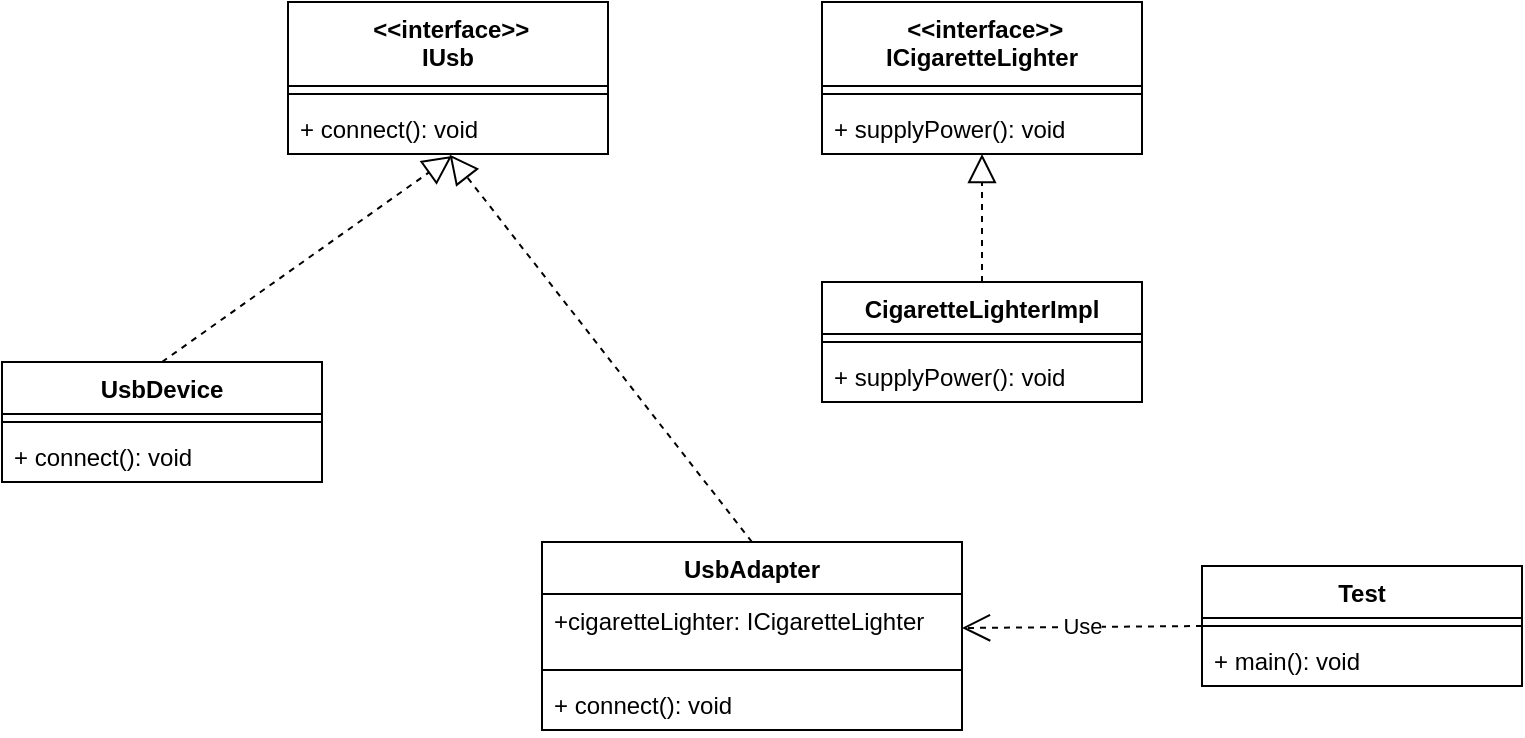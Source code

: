 <mxfile version="18.0.6" type="device"><diagram id="IIEdnrSU7hIq40afmaXQ" name="第 1 页"><mxGraphModel dx="1945" dy="628" grid="1" gridSize="10" guides="1" tooltips="1" connect="1" arrows="1" fold="1" page="1" pageScale="1" pageWidth="827" pageHeight="1169" math="0" shadow="0"><root><mxCell id="0"/><mxCell id="1" parent="0"/><mxCell id="JhSKtJWXNE25kY5kgiMV-1" value=" &lt;&lt;interface&gt;&gt;&#10;IUsb" style="swimlane;fontStyle=1;align=center;verticalAlign=top;childLayout=stackLayout;horizontal=1;startSize=42;horizontalStack=0;resizeParent=1;resizeParentMax=0;resizeLast=0;collapsible=1;marginBottom=0;" vertex="1" parent="1"><mxGeometry x="123" y="230" width="160" height="76" as="geometry"/></mxCell><mxCell id="JhSKtJWXNE25kY5kgiMV-2" value="" style="line;strokeWidth=1;fillColor=none;align=left;verticalAlign=middle;spacingTop=-1;spacingLeft=3;spacingRight=3;rotatable=0;labelPosition=right;points=[];portConstraint=eastwest;" vertex="1" parent="JhSKtJWXNE25kY5kgiMV-1"><mxGeometry y="42" width="160" height="8" as="geometry"/></mxCell><mxCell id="JhSKtJWXNE25kY5kgiMV-3" value="+ connect(): void" style="text;strokeColor=none;fillColor=none;align=left;verticalAlign=top;spacingLeft=4;spacingRight=4;overflow=hidden;rotatable=0;points=[[0,0.5],[1,0.5]];portConstraint=eastwest;" vertex="1" parent="JhSKtJWXNE25kY5kgiMV-1"><mxGeometry y="50" width="160" height="26" as="geometry"/></mxCell><mxCell id="JhSKtJWXNE25kY5kgiMV-4" value="UsbDevice" style="swimlane;fontStyle=1;align=center;verticalAlign=top;childLayout=stackLayout;horizontal=1;startSize=26;horizontalStack=0;resizeParent=1;resizeParentMax=0;resizeLast=0;collapsible=1;marginBottom=0;" vertex="1" parent="1"><mxGeometry x="-20" y="410" width="160" height="60" as="geometry"/></mxCell><mxCell id="JhSKtJWXNE25kY5kgiMV-6" value="" style="line;strokeWidth=1;fillColor=none;align=left;verticalAlign=middle;spacingTop=-1;spacingLeft=3;spacingRight=3;rotatable=0;labelPosition=right;points=[];portConstraint=eastwest;" vertex="1" parent="JhSKtJWXNE25kY5kgiMV-4"><mxGeometry y="26" width="160" height="8" as="geometry"/></mxCell><mxCell id="JhSKtJWXNE25kY5kgiMV-7" value="+ connect(): void" style="text;strokeColor=none;fillColor=none;align=left;verticalAlign=top;spacingLeft=4;spacingRight=4;overflow=hidden;rotatable=0;points=[[0,0.5],[1,0.5]];portConstraint=eastwest;" vertex="1" parent="JhSKtJWXNE25kY5kgiMV-4"><mxGeometry y="34" width="160" height="26" as="geometry"/></mxCell><mxCell id="JhSKtJWXNE25kY5kgiMV-12" value="" style="endArrow=block;dashed=1;endFill=0;endSize=12;html=1;exitX=0.5;exitY=0;exitDx=0;exitDy=0;" edge="1" parent="1" source="JhSKtJWXNE25kY5kgiMV-4"><mxGeometry width="160" relative="1" as="geometry"><mxPoint x="13" y="500" as="sourcePoint"/><mxPoint x="205" y="307" as="targetPoint"/></mxGeometry></mxCell><mxCell id="JhSKtJWXNE25kY5kgiMV-14" value=" &lt;&lt;interface&gt;&gt;&#10;ICigaretteLighter" style="swimlane;fontStyle=1;align=center;verticalAlign=top;childLayout=stackLayout;horizontal=1;startSize=42;horizontalStack=0;resizeParent=1;resizeParentMax=0;resizeLast=0;collapsible=1;marginBottom=0;" vertex="1" parent="1"><mxGeometry x="390" y="230" width="160" height="76" as="geometry"/></mxCell><mxCell id="JhSKtJWXNE25kY5kgiMV-15" value="" style="line;strokeWidth=1;fillColor=none;align=left;verticalAlign=middle;spacingTop=-1;spacingLeft=3;spacingRight=3;rotatable=0;labelPosition=right;points=[];portConstraint=eastwest;" vertex="1" parent="JhSKtJWXNE25kY5kgiMV-14"><mxGeometry y="42" width="160" height="8" as="geometry"/></mxCell><mxCell id="JhSKtJWXNE25kY5kgiMV-16" value="+ supplyPower(): void" style="text;strokeColor=none;fillColor=none;align=left;verticalAlign=top;spacingLeft=4;spacingRight=4;overflow=hidden;rotatable=0;points=[[0,0.5],[1,0.5]];portConstraint=eastwest;" vertex="1" parent="JhSKtJWXNE25kY5kgiMV-14"><mxGeometry y="50" width="160" height="26" as="geometry"/></mxCell><mxCell id="JhSKtJWXNE25kY5kgiMV-21" value="" style="endArrow=block;dashed=1;endFill=0;endSize=12;html=1;exitX=0.5;exitY=0;exitDx=0;exitDy=0;" edge="1" parent="1" source="JhSKtJWXNE25kY5kgiMV-23" target="JhSKtJWXNE25kY5kgiMV-16"><mxGeometry width="160" relative="1" as="geometry"><mxPoint x="470" y="390" as="sourcePoint"/><mxPoint x="400" y="360.002" as="targetPoint"/></mxGeometry></mxCell><mxCell id="JhSKtJWXNE25kY5kgiMV-23" value="CigaretteLighterImpl" style="swimlane;fontStyle=1;align=center;verticalAlign=top;childLayout=stackLayout;horizontal=1;startSize=26;horizontalStack=0;resizeParent=1;resizeParentMax=0;resizeLast=0;collapsible=1;marginBottom=0;" vertex="1" parent="1"><mxGeometry x="390" y="370" width="160" height="60" as="geometry"/></mxCell><mxCell id="JhSKtJWXNE25kY5kgiMV-25" value="" style="line;strokeWidth=1;fillColor=none;align=left;verticalAlign=middle;spacingTop=-1;spacingLeft=3;spacingRight=3;rotatable=0;labelPosition=right;points=[];portConstraint=eastwest;" vertex="1" parent="JhSKtJWXNE25kY5kgiMV-23"><mxGeometry y="26" width="160" height="8" as="geometry"/></mxCell><mxCell id="JhSKtJWXNE25kY5kgiMV-26" value="+ supplyPower(): void" style="text;strokeColor=none;fillColor=none;align=left;verticalAlign=top;spacingLeft=4;spacingRight=4;overflow=hidden;rotatable=0;points=[[0,0.5],[1,0.5]];portConstraint=eastwest;" vertex="1" parent="JhSKtJWXNE25kY5kgiMV-23"><mxGeometry y="34" width="160" height="26" as="geometry"/></mxCell><mxCell id="JhSKtJWXNE25kY5kgiMV-31" value="UsbAdapter" style="swimlane;fontStyle=1;align=center;verticalAlign=top;childLayout=stackLayout;horizontal=1;startSize=26;horizontalStack=0;resizeParent=1;resizeParentMax=0;resizeLast=0;collapsible=1;marginBottom=0;" vertex="1" parent="1"><mxGeometry x="250" y="500" width="210" height="94" as="geometry"/></mxCell><mxCell id="JhSKtJWXNE25kY5kgiMV-32" value="+cigaretteLighter: ICigaretteLighter" style="text;strokeColor=none;fillColor=none;align=left;verticalAlign=top;spacingLeft=4;spacingRight=4;overflow=hidden;rotatable=0;points=[[0,0.5],[1,0.5]];portConstraint=eastwest;" vertex="1" parent="JhSKtJWXNE25kY5kgiMV-31"><mxGeometry y="26" width="210" height="34" as="geometry"/></mxCell><mxCell id="JhSKtJWXNE25kY5kgiMV-33" value="" style="line;strokeWidth=1;fillColor=none;align=left;verticalAlign=middle;spacingTop=-1;spacingLeft=3;spacingRight=3;rotatable=0;labelPosition=right;points=[];portConstraint=eastwest;" vertex="1" parent="JhSKtJWXNE25kY5kgiMV-31"><mxGeometry y="60" width="210" height="8" as="geometry"/></mxCell><mxCell id="JhSKtJWXNE25kY5kgiMV-34" value="+ connect(): void" style="text;strokeColor=none;fillColor=none;align=left;verticalAlign=top;spacingLeft=4;spacingRight=4;overflow=hidden;rotatable=0;points=[[0,0.5],[1,0.5]];portConstraint=eastwest;" vertex="1" parent="JhSKtJWXNE25kY5kgiMV-31"><mxGeometry y="68" width="210" height="26" as="geometry"/></mxCell><mxCell id="JhSKtJWXNE25kY5kgiMV-35" value="Test" style="swimlane;fontStyle=1;align=center;verticalAlign=top;childLayout=stackLayout;horizontal=1;startSize=26;horizontalStack=0;resizeParent=1;resizeParentMax=0;resizeLast=0;collapsible=1;marginBottom=0;" vertex="1" parent="1"><mxGeometry x="580" y="512" width="160" height="60" as="geometry"/></mxCell><mxCell id="JhSKtJWXNE25kY5kgiMV-36" value="" style="line;strokeWidth=1;fillColor=none;align=left;verticalAlign=middle;spacingTop=-1;spacingLeft=3;spacingRight=3;rotatable=0;labelPosition=right;points=[];portConstraint=eastwest;" vertex="1" parent="JhSKtJWXNE25kY5kgiMV-35"><mxGeometry y="26" width="160" height="8" as="geometry"/></mxCell><mxCell id="JhSKtJWXNE25kY5kgiMV-37" value="+ main(): void" style="text;strokeColor=none;fillColor=none;align=left;verticalAlign=top;spacingLeft=4;spacingRight=4;overflow=hidden;rotatable=0;points=[[0,0.5],[1,0.5]];portConstraint=eastwest;" vertex="1" parent="JhSKtJWXNE25kY5kgiMV-35"><mxGeometry y="34" width="160" height="26" as="geometry"/></mxCell><mxCell id="JhSKtJWXNE25kY5kgiMV-38" value="Use" style="endArrow=open;endSize=12;dashed=1;html=1;entryX=1;entryY=0.5;entryDx=0;entryDy=0;exitX=0;exitY=0.5;exitDx=0;exitDy=0;exitPerimeter=0;" edge="1" parent="1" source="JhSKtJWXNE25kY5kgiMV-36" target="JhSKtJWXNE25kY5kgiMV-32"><mxGeometry width="160" relative="1" as="geometry"><mxPoint x="577" y="667" as="sourcePoint"/><mxPoint x="650" y="619" as="targetPoint"/></mxGeometry></mxCell><mxCell id="JhSKtJWXNE25kY5kgiMV-39" value="" style="endArrow=block;dashed=1;endFill=0;endSize=12;html=1;exitX=0.5;exitY=0;exitDx=0;exitDy=0;entryX=0.505;entryY=1.012;entryDx=0;entryDy=0;entryPerimeter=0;" edge="1" parent="1" source="JhSKtJWXNE25kY5kgiMV-31" target="JhSKtJWXNE25kY5kgiMV-3"><mxGeometry width="160" relative="1" as="geometry"><mxPoint x="70" y="420" as="sourcePoint"/><mxPoint x="215" y="317.0" as="targetPoint"/></mxGeometry></mxCell></root></mxGraphModel></diagram></mxfile>